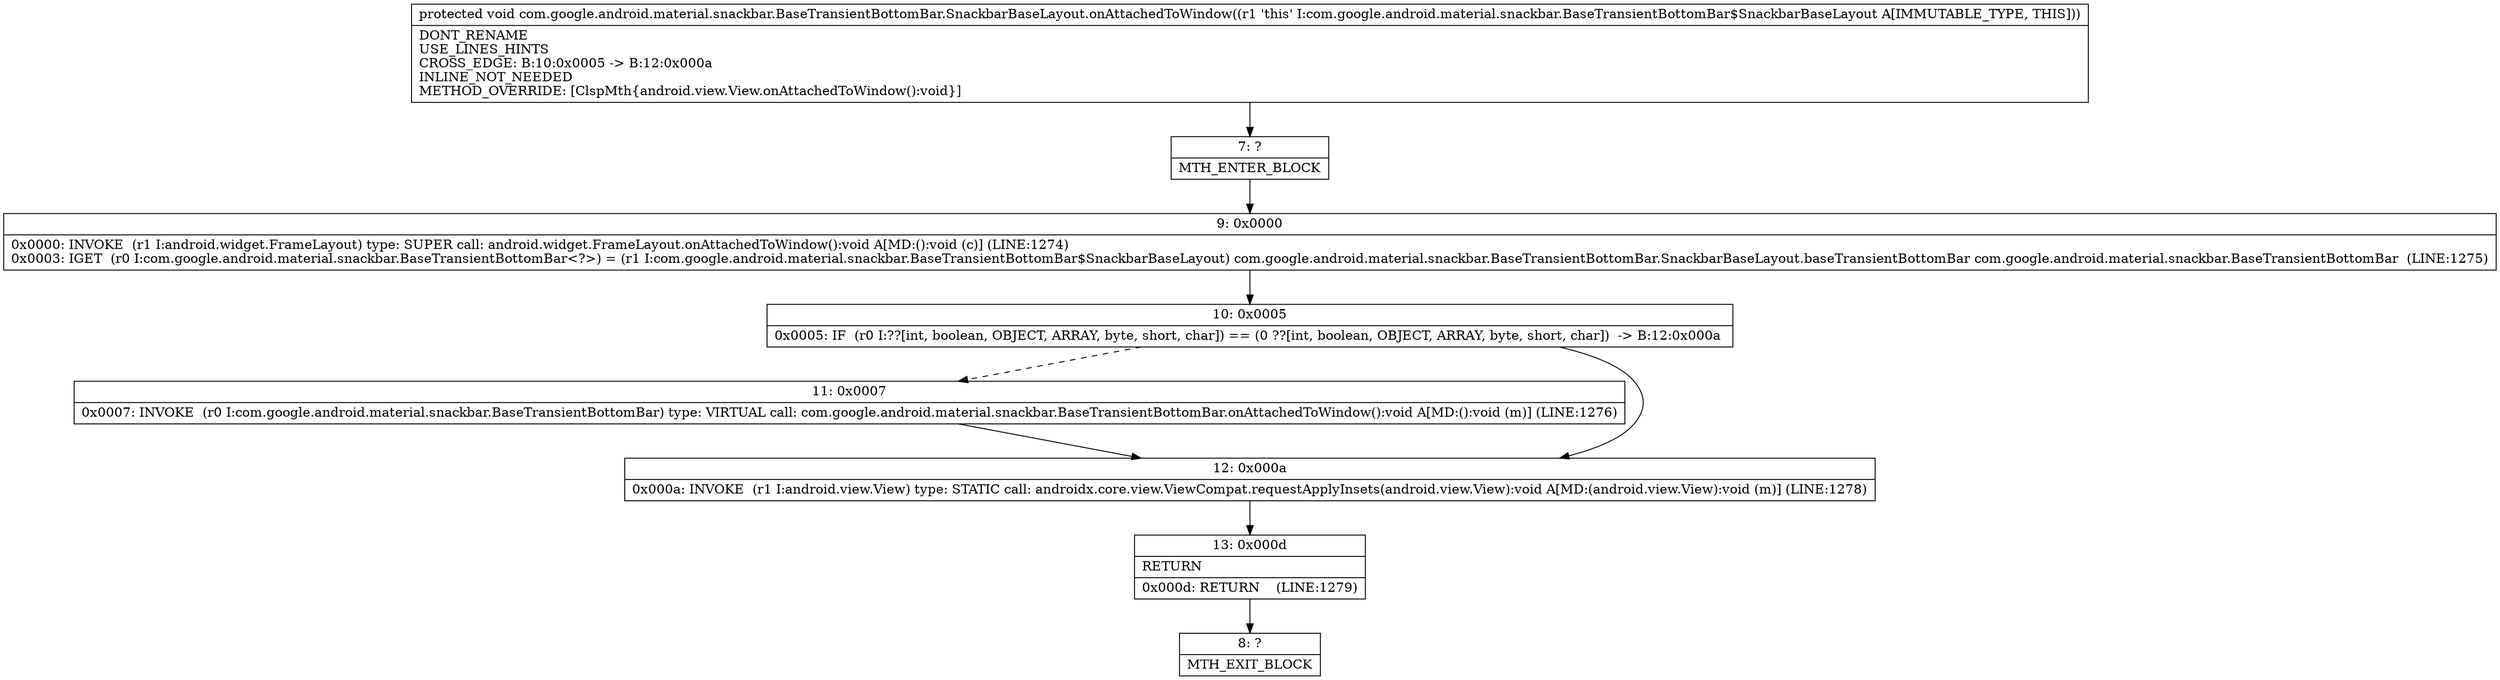 digraph "CFG forcom.google.android.material.snackbar.BaseTransientBottomBar.SnackbarBaseLayout.onAttachedToWindow()V" {
Node_7 [shape=record,label="{7\:\ ?|MTH_ENTER_BLOCK\l}"];
Node_9 [shape=record,label="{9\:\ 0x0000|0x0000: INVOKE  (r1 I:android.widget.FrameLayout) type: SUPER call: android.widget.FrameLayout.onAttachedToWindow():void A[MD:():void (c)] (LINE:1274)\l0x0003: IGET  (r0 I:com.google.android.material.snackbar.BaseTransientBottomBar\<?\>) = (r1 I:com.google.android.material.snackbar.BaseTransientBottomBar$SnackbarBaseLayout) com.google.android.material.snackbar.BaseTransientBottomBar.SnackbarBaseLayout.baseTransientBottomBar com.google.android.material.snackbar.BaseTransientBottomBar  (LINE:1275)\l}"];
Node_10 [shape=record,label="{10\:\ 0x0005|0x0005: IF  (r0 I:??[int, boolean, OBJECT, ARRAY, byte, short, char]) == (0 ??[int, boolean, OBJECT, ARRAY, byte, short, char])  \-\> B:12:0x000a \l}"];
Node_11 [shape=record,label="{11\:\ 0x0007|0x0007: INVOKE  (r0 I:com.google.android.material.snackbar.BaseTransientBottomBar) type: VIRTUAL call: com.google.android.material.snackbar.BaseTransientBottomBar.onAttachedToWindow():void A[MD:():void (m)] (LINE:1276)\l}"];
Node_12 [shape=record,label="{12\:\ 0x000a|0x000a: INVOKE  (r1 I:android.view.View) type: STATIC call: androidx.core.view.ViewCompat.requestApplyInsets(android.view.View):void A[MD:(android.view.View):void (m)] (LINE:1278)\l}"];
Node_13 [shape=record,label="{13\:\ 0x000d|RETURN\l|0x000d: RETURN    (LINE:1279)\l}"];
Node_8 [shape=record,label="{8\:\ ?|MTH_EXIT_BLOCK\l}"];
MethodNode[shape=record,label="{protected void com.google.android.material.snackbar.BaseTransientBottomBar.SnackbarBaseLayout.onAttachedToWindow((r1 'this' I:com.google.android.material.snackbar.BaseTransientBottomBar$SnackbarBaseLayout A[IMMUTABLE_TYPE, THIS]))  | DONT_RENAME\lUSE_LINES_HINTS\lCROSS_EDGE: B:10:0x0005 \-\> B:12:0x000a\lINLINE_NOT_NEEDED\lMETHOD_OVERRIDE: [ClspMth\{android.view.View.onAttachedToWindow():void\}]\l}"];
MethodNode -> Node_7;Node_7 -> Node_9;
Node_9 -> Node_10;
Node_10 -> Node_11[style=dashed];
Node_10 -> Node_12;
Node_11 -> Node_12;
Node_12 -> Node_13;
Node_13 -> Node_8;
}

